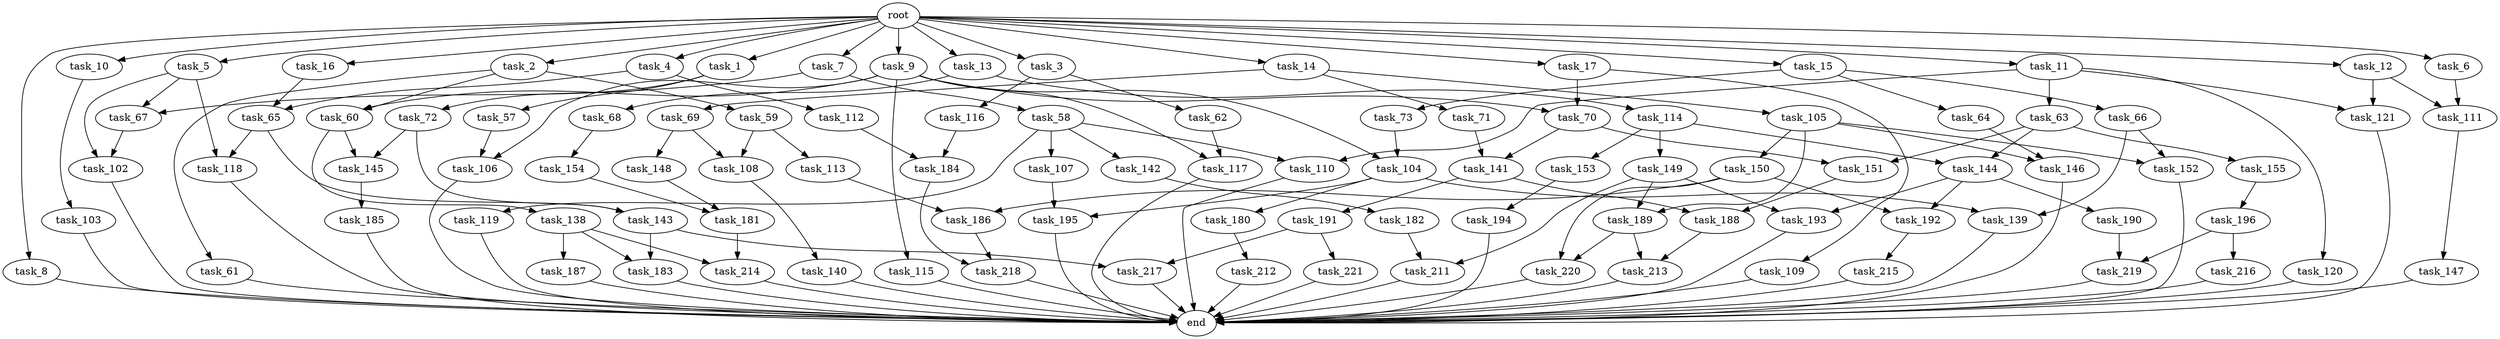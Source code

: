 digraph G {
  root [size="0.000000"];
  task_1 [size="2.048000"];
  task_2 [size="2.048000"];
  task_3 [size="2.048000"];
  task_4 [size="2.048000"];
  task_5 [size="2.048000"];
  task_6 [size="2.048000"];
  task_7 [size="2.048000"];
  task_8 [size="2.048000"];
  task_9 [size="2.048000"];
  task_10 [size="2.048000"];
  task_11 [size="2.048000"];
  task_12 [size="2.048000"];
  task_13 [size="2.048000"];
  task_14 [size="2.048000"];
  task_15 [size="2.048000"];
  task_16 [size="2.048000"];
  task_17 [size="2.048000"];
  task_57 [size="1391569403.904000"];
  task_58 [size="1717986918.400000"];
  task_59 [size="429496729.600000"];
  task_60 [size="858993459.200000"];
  task_61 [size="429496729.600000"];
  task_62 [size="68719476.736000"];
  task_63 [size="68719476.736000"];
  task_64 [size="841813590.016000"];
  task_65 [size="1941325217.792000"];
  task_66 [size="841813590.016000"];
  task_67 [size="2817498546.176000"];
  task_68 [size="1391569403.904000"];
  task_69 [size="274877906.944000"];
  task_70 [size="858993459.200000"];
  task_71 [size="274877906.944000"];
  task_72 [size="1391569403.904000"];
  task_73 [size="841813590.016000"];
  task_102 [size="1529008357.376000"];
  task_103 [size="1391569403.904000"];
  task_104 [size="1047972020.224000"];
  task_105 [size="274877906.944000"];
  task_106 [size="498216206.336000"];
  task_107 [size="1391569403.904000"];
  task_108 [size="1047972020.224000"];
  task_109 [size="429496729.600000"];
  task_110 [size="1460288880.640000"];
  task_111 [size="309237645.312000"];
  task_112 [size="1099511627.776000"];
  task_113 [size="429496729.600000"];
  task_114 [size="1391569403.904000"];
  task_115 [size="429496729.600000"];
  task_116 [size="68719476.736000"];
  task_117 [size="858993459.200000"];
  task_118 [size="1374389534.720000"];
  task_119 [size="1391569403.904000"];
  task_120 [size="68719476.736000"];
  task_121 [size="223338299.392000"];
  task_138 [size="429496729.600000"];
  task_139 [size="2783138807.808000"];
  task_140 [size="841813590.016000"];
  task_141 [size="1872605741.056000"];
  task_142 [size="1391569403.904000"];
  task_143 [size="1666447310.848000"];
  task_144 [size="1717986918.400000"];
  task_145 [size="1821066133.504000"];
  task_146 [size="1529008357.376000"];
  task_147 [size="274877906.944000"];
  task_148 [size="618475290.624000"];
  task_149 [size="1099511627.776000"];
  task_150 [size="429496729.600000"];
  task_151 [size="773094113.280000"];
  task_152 [size="1821066133.504000"];
  task_153 [size="1099511627.776000"];
  task_154 [size="68719476.736000"];
  task_155 [size="618475290.624000"];
  task_180 [size="1391569403.904000"];
  task_181 [size="1941325217.792000"];
  task_182 [size="154618822.656000"];
  task_183 [size="1460288880.640000"];
  task_184 [size="343597383.680000"];
  task_185 [size="1717986918.400000"];
  task_186 [size="1529008357.376000"];
  task_187 [size="841813590.016000"];
  task_188 [size="1374389534.720000"];
  task_189 [size="704374636.544000"];
  task_190 [size="618475290.624000"];
  task_191 [size="274877906.944000"];
  task_192 [size="1717986918.400000"];
  task_193 [size="893353197.568000"];
  task_194 [size="274877906.944000"];
  task_195 [size="3109556322.304000"];
  task_196 [size="1391569403.904000"];
  task_211 [size="1374389534.720000"];
  task_212 [size="1391569403.904000"];
  task_213 [size="773094113.280000"];
  task_214 [size="2559800508.416000"];
  task_215 [size="1391569403.904000"];
  task_216 [size="1391569403.904000"];
  task_217 [size="687194767.360000"];
  task_218 [size="2559800508.416000"];
  task_219 [size="2491081031.680000"];
  task_220 [size="1717986918.400000"];
  task_221 [size="68719476.736000"];
  end [size="0.000000"];

  root -> task_1 [size="1.000000"];
  root -> task_2 [size="1.000000"];
  root -> task_3 [size="1.000000"];
  root -> task_4 [size="1.000000"];
  root -> task_5 [size="1.000000"];
  root -> task_6 [size="1.000000"];
  root -> task_7 [size="1.000000"];
  root -> task_8 [size="1.000000"];
  root -> task_9 [size="1.000000"];
  root -> task_10 [size="1.000000"];
  root -> task_11 [size="1.000000"];
  root -> task_12 [size="1.000000"];
  root -> task_13 [size="1.000000"];
  root -> task_14 [size="1.000000"];
  root -> task_15 [size="1.000000"];
  root -> task_16 [size="1.000000"];
  root -> task_17 [size="1.000000"];
  task_1 -> task_57 [size="679477248.000000"];
  task_1 -> task_72 [size="679477248.000000"];
  task_2 -> task_59 [size="209715200.000000"];
  task_2 -> task_60 [size="209715200.000000"];
  task_2 -> task_61 [size="209715200.000000"];
  task_3 -> task_62 [size="33554432.000000"];
  task_3 -> task_116 [size="33554432.000000"];
  task_4 -> task_65 [size="536870912.000000"];
  task_4 -> task_112 [size="536870912.000000"];
  task_5 -> task_67 [size="536870912.000000"];
  task_5 -> task_102 [size="536870912.000000"];
  task_5 -> task_118 [size="536870912.000000"];
  task_6 -> task_111 [size="75497472.000000"];
  task_7 -> task_58 [size="838860800.000000"];
  task_7 -> task_67 [size="838860800.000000"];
  task_8 -> end [size="1.000000"];
  task_9 -> task_60 [size="209715200.000000"];
  task_9 -> task_70 [size="209715200.000000"];
  task_9 -> task_104 [size="209715200.000000"];
  task_9 -> task_106 [size="209715200.000000"];
  task_9 -> task_115 [size="209715200.000000"];
  task_9 -> task_117 [size="209715200.000000"];
  task_10 -> task_103 [size="679477248.000000"];
  task_11 -> task_63 [size="33554432.000000"];
  task_11 -> task_110 [size="33554432.000000"];
  task_11 -> task_120 [size="33554432.000000"];
  task_11 -> task_121 [size="33554432.000000"];
  task_12 -> task_111 [size="75497472.000000"];
  task_12 -> task_121 [size="75497472.000000"];
  task_13 -> task_68 [size="679477248.000000"];
  task_13 -> task_114 [size="679477248.000000"];
  task_14 -> task_69 [size="134217728.000000"];
  task_14 -> task_71 [size="134217728.000000"];
  task_14 -> task_105 [size="134217728.000000"];
  task_15 -> task_64 [size="411041792.000000"];
  task_15 -> task_66 [size="411041792.000000"];
  task_15 -> task_73 [size="411041792.000000"];
  task_16 -> task_65 [size="411041792.000000"];
  task_17 -> task_70 [size="209715200.000000"];
  task_17 -> task_109 [size="209715200.000000"];
  task_57 -> task_106 [size="33554432.000000"];
  task_58 -> task_107 [size="679477248.000000"];
  task_58 -> task_110 [size="679477248.000000"];
  task_58 -> task_119 [size="679477248.000000"];
  task_58 -> task_142 [size="679477248.000000"];
  task_59 -> task_108 [size="209715200.000000"];
  task_59 -> task_113 [size="209715200.000000"];
  task_60 -> task_138 [size="209715200.000000"];
  task_60 -> task_145 [size="209715200.000000"];
  task_61 -> end [size="1.000000"];
  task_62 -> task_117 [size="209715200.000000"];
  task_63 -> task_144 [size="301989888.000000"];
  task_63 -> task_151 [size="301989888.000000"];
  task_63 -> task_155 [size="301989888.000000"];
  task_64 -> task_146 [size="536870912.000000"];
  task_65 -> task_118 [size="134217728.000000"];
  task_65 -> task_143 [size="134217728.000000"];
  task_66 -> task_139 [size="679477248.000000"];
  task_66 -> task_152 [size="679477248.000000"];
  task_67 -> task_102 [size="209715200.000000"];
  task_68 -> task_154 [size="33554432.000000"];
  task_69 -> task_108 [size="301989888.000000"];
  task_69 -> task_148 [size="301989888.000000"];
  task_70 -> task_141 [size="75497472.000000"];
  task_70 -> task_151 [size="75497472.000000"];
  task_71 -> task_141 [size="838860800.000000"];
  task_72 -> task_143 [size="679477248.000000"];
  task_72 -> task_145 [size="679477248.000000"];
  task_73 -> task_104 [size="301989888.000000"];
  task_102 -> end [size="1.000000"];
  task_103 -> end [size="1.000000"];
  task_104 -> task_139 [size="679477248.000000"];
  task_104 -> task_180 [size="679477248.000000"];
  task_104 -> task_195 [size="679477248.000000"];
  task_105 -> task_146 [size="209715200.000000"];
  task_105 -> task_150 [size="209715200.000000"];
  task_105 -> task_152 [size="209715200.000000"];
  task_105 -> task_189 [size="209715200.000000"];
  task_106 -> end [size="1.000000"];
  task_107 -> task_195 [size="838860800.000000"];
  task_108 -> task_140 [size="411041792.000000"];
  task_109 -> end [size="1.000000"];
  task_110 -> end [size="1.000000"];
  task_111 -> task_147 [size="134217728.000000"];
  task_112 -> task_184 [size="134217728.000000"];
  task_113 -> task_186 [size="209715200.000000"];
  task_114 -> task_144 [size="536870912.000000"];
  task_114 -> task_149 [size="536870912.000000"];
  task_114 -> task_153 [size="536870912.000000"];
  task_115 -> end [size="1.000000"];
  task_116 -> task_184 [size="33554432.000000"];
  task_117 -> end [size="1.000000"];
  task_118 -> end [size="1.000000"];
  task_119 -> end [size="1.000000"];
  task_120 -> end [size="1.000000"];
  task_121 -> end [size="1.000000"];
  task_138 -> task_183 [size="411041792.000000"];
  task_138 -> task_187 [size="411041792.000000"];
  task_138 -> task_214 [size="411041792.000000"];
  task_139 -> end [size="1.000000"];
  task_140 -> end [size="1.000000"];
  task_141 -> task_188 [size="134217728.000000"];
  task_141 -> task_191 [size="134217728.000000"];
  task_142 -> task_182 [size="75497472.000000"];
  task_143 -> task_183 [size="301989888.000000"];
  task_143 -> task_217 [size="301989888.000000"];
  task_144 -> task_190 [size="301989888.000000"];
  task_144 -> task_192 [size="301989888.000000"];
  task_144 -> task_193 [size="301989888.000000"];
  task_145 -> task_185 [size="838860800.000000"];
  task_146 -> end [size="1.000000"];
  task_147 -> end [size="1.000000"];
  task_148 -> task_181 [size="411041792.000000"];
  task_149 -> task_189 [size="134217728.000000"];
  task_149 -> task_193 [size="134217728.000000"];
  task_149 -> task_211 [size="134217728.000000"];
  task_150 -> task_186 [size="536870912.000000"];
  task_150 -> task_192 [size="536870912.000000"];
  task_150 -> task_220 [size="536870912.000000"];
  task_151 -> task_188 [size="536870912.000000"];
  task_152 -> end [size="1.000000"];
  task_153 -> task_194 [size="134217728.000000"];
  task_154 -> task_181 [size="536870912.000000"];
  task_155 -> task_196 [size="679477248.000000"];
  task_180 -> task_212 [size="679477248.000000"];
  task_181 -> task_214 [size="838860800.000000"];
  task_182 -> task_211 [size="536870912.000000"];
  task_183 -> end [size="1.000000"];
  task_184 -> task_218 [size="838860800.000000"];
  task_185 -> end [size="1.000000"];
  task_186 -> task_218 [size="411041792.000000"];
  task_187 -> end [size="1.000000"];
  task_188 -> task_213 [size="75497472.000000"];
  task_189 -> task_213 [size="301989888.000000"];
  task_189 -> task_220 [size="301989888.000000"];
  task_190 -> task_219 [size="536870912.000000"];
  task_191 -> task_217 [size="33554432.000000"];
  task_191 -> task_221 [size="33554432.000000"];
  task_192 -> task_215 [size="679477248.000000"];
  task_193 -> end [size="1.000000"];
  task_194 -> end [size="1.000000"];
  task_195 -> end [size="1.000000"];
  task_196 -> task_216 [size="679477248.000000"];
  task_196 -> task_219 [size="679477248.000000"];
  task_211 -> end [size="1.000000"];
  task_212 -> end [size="1.000000"];
  task_213 -> end [size="1.000000"];
  task_214 -> end [size="1.000000"];
  task_215 -> end [size="1.000000"];
  task_216 -> end [size="1.000000"];
  task_217 -> end [size="1.000000"];
  task_218 -> end [size="1.000000"];
  task_219 -> end [size="1.000000"];
  task_220 -> end [size="1.000000"];
  task_221 -> end [size="1.000000"];
}
